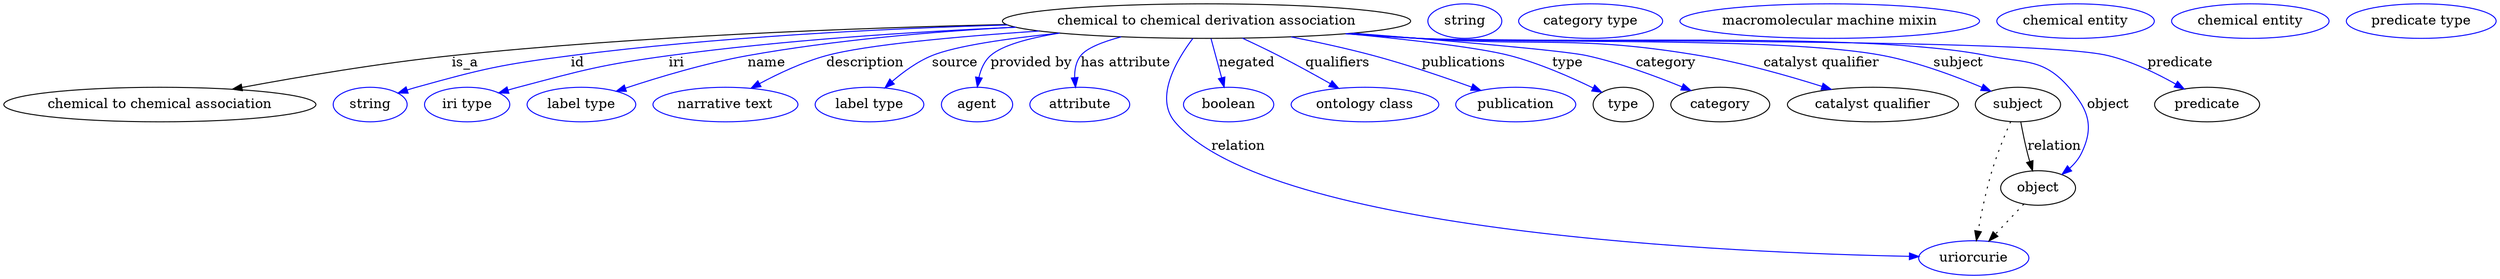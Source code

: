 digraph {
	graph [bb="0,0,2595.5,283"];
	node [label="\N"];
	"chemical to chemical derivation association"	[height=0.5,
		label="chemical to chemical derivation association",
		pos="1252.5,265",
		width=5.9036];
	"chemical to chemical association"	[height=0.5,
		pos="162.49,178",
		width=4.5135];
	"chemical to chemical derivation association" -> "chemical to chemical association"	[label=is_a,
		lp="480.49,221.5",
		pos="e,238.05,193.99 1043.9,261.43 885.2,257.86 661.61,249.32 466.49,229 392.28,221.27 308.69,207.12 247.97,195.84"];
	id	[color=blue,
		height=0.5,
		label=string,
		pos="381.49,178",
		width=1.0652];
	"chemical to chemical derivation association" -> id	[color=blue,
		label=id,
		lp="597.49,221.5",
		pos="e,410.47,189.99 1045.3,260.98 914.42,257.12 742.03,248.43 590.49,229 518.04,219.71 499.86,215.57 429.49,196 426.38,195.14 423.18,\
194.17 419.98,193.15",
		style=solid];
	iri	[color=blue,
		height=0.5,
		label="iri type",
		pos="482.49,178",
		width=1.2277];
	"chemical to chemical derivation association" -> iri	[color=blue,
		label=iri,
		lp="700.49,221.5",
		pos="e,515.41,190.14 1053.9,258.58 946.49,253.9 811.82,245.18 692.49,229 621.83,219.42 604.41,214.25 535.49,196 532.11,195.11 528.64,\
194.13 525.16,193.11",
		style=solid];
	name	[color=blue,
		height=0.5,
		label="label type",
		pos="601.49,178",
		width=1.5707];
	"chemical to chemical derivation association" -> name	[color=blue,
		label=name,
		lp="794.49,221.5",
		pos="e,637.75,191.88 1053.4,258.69 967.11,254.01 865.3,245.26 774.49,229 730.65,221.15 682.04,206.56 647.53,195.15",
		style=solid];
	description	[color=blue,
		height=0.5,
		label="narrative text",
		pos="751.49,178",
		width=2.0943];
	"chemical to chemical derivation association" -> description	[color=blue,
		label=description,
		lp="896.99,221.5",
		pos="e,778.09,194.94 1078.1,254.66 991.97,248.82 897.77,240.26 856.49,229 832.27,222.4 806.81,210.41 787.03,199.84",
		style=solid];
	source	[color=blue,
		height=0.5,
		label="label type",
		pos="901.49,178",
		width=1.5707];
	"chemical to chemical derivation association" -> source	[color=blue,
		label=source,
		lp="990.49,221.5",
		pos="e,917.55,195.36 1099.4,252.5 1045,246.89 991.19,239.12 966.49,229 951.29,222.77 936.58,212 925.02,202.05",
		style=solid];
	"provided by"	[color=blue,
		height=0.5,
		label=agent,
		pos="1013.5,178",
		width=1.0291];
	"chemical to chemical derivation association" -> "provided by"	[color=blue,
		label="provided by",
		lp="1070,221.5",
		pos="e,1013.8,196.29 1099.3,252.48 1067.4,247.31 1039.7,239.83 1027.5,229 1021,223.21 1017.4,214.67 1015.4,206.27",
		style=solid];
	"has attribute"	[color=blue,
		height=0.5,
		label=attribute,
		pos="1120.5,178",
		width=1.4443];
	"chemical to chemical derivation association" -> "has attribute"	[color=blue,
		label="has attribute",
		lp="1168.5,221.5",
		pos="e,1116.1,196.01 1163.5,248.55 1144.2,243.38 1127.7,236.87 1121.5,229 1116.5,222.63 1115,214.28 1115.1,206.23",
		style=solid];
	relation	[color=blue,
		height=0.5,
		label=uriorcurie,
		pos="2049.5,18",
		width=1.5887];
	"chemical to chemical derivation association" -> relation	[color=blue,
		label=relation,
		lp="1285.5,134.5",
		pos="e,1992.3,19.59 1238.2,246.96 1221.4,224.63 1198.1,185.33 1219.5,160 1317.4,44.088 1802.3,23.446 1982.2,19.784",
		style=solid];
	negated	[color=blue,
		height=0.5,
		label=boolean,
		pos="1275.5,178",
		width=1.2999];
	"chemical to chemical derivation association" -> negated	[color=blue,
		label=negated,
		lp="1294.5,221.5",
		pos="e,1270.8,196.18 1257.1,246.8 1260.3,235.05 1264.6,219.24 1268.2,205.84",
		style=solid];
	qualifiers	[color=blue,
		height=0.5,
		label="ontology class",
		pos="1416.5,178",
		width=2.1304];
	"chemical to chemical derivation association" -> qualifiers	[color=blue,
		label=qualifiers,
		lp="1389,221.5",
		pos="e,1389.5,194.85 1290.1,247.1 1302.2,241.53 1315.5,235.17 1327.5,229 1345.1,219.93 1364.4,209.23 1380.5,200.05",
		style=solid];
	publications	[color=blue,
		height=0.5,
		label=publication,
		pos="1573.5,178",
		width=1.7332];
	"chemical to chemical derivation association" -> publications	[color=blue,
		label=publications,
		lp="1520.5,221.5",
		pos="e,1537.3,192.76 1340.6,248.57 1368.3,243.11 1398.8,236.46 1426.5,229 1460.8,219.75 1498.8,206.75 1527.6,196.33",
		style=solid];
	type	[height=0.5,
		pos="1685.5,178",
		width=0.86659];
	"chemical to chemical derivation association" -> type	[color=blue,
		label=type,
		lp="1627.5,221.5",
		pos="e,1663.3,190.81 1399,251.91 1465.6,245.57 1536.6,237.39 1568.5,229 1598.7,221.05 1631.3,206.61 1654.3,195.29",
		style=solid];
	category	[height=0.5,
		pos="1786.5,178",
		width=1.4263];
	"chemical to chemical derivation association" -> category	[color=blue,
		label=category,
		lp="1730,221.5",
		pos="e,1756,192.55 1404.6,252.4 1505.5,244.38 1623.7,234.24 1647.5,229 1681.9,221.42 1719.4,207.59 1746.7,196.39",
		style=solid];
	"catalyst qualifier"	[height=0.5,
		pos="1944.5,178",
		width=2.4734];
	"chemical to chemical derivation association" -> "catalyst qualifier"	[color=blue,
		label="catalyst qualifier",
		lp="1891,221.5",
		pos="e,1901.3,193.83 1402.3,252.22 1426.5,250.42 1451.2,248.61 1474.5,247 1603.8,238.05 1637.7,250.55 1765.5,229 1808.7,221.72 1856.4,\
208.1 1891.7,196.91",
		style=solid];
	subject	[height=0.5,
		pos="2095.5,178",
		width=1.2277];
	"chemical to chemical derivation association" -> subject	[color=blue,
		label=subject,
		lp="2033.5,221.5",
		pos="e,2067.2,191.98 1399.3,251.94 1424.4,250.12 1450.2,248.39 1474.5,247 1581.3,240.92 1850.5,249.22 1955.5,229 1991.3,222.1 2030.2,\
207.58 2057.9,195.96",
		style=solid];
	object	[height=0.5,
		pos="2116.5,91",
		width=1.0832];
	"chemical to chemical derivation association" -> object	[color=blue,
		label=object,
		lp="2189.5,178",
		pos="e,2141.4,105.25 1398.1,251.89 1423.6,250.05 1449.8,248.32 1474.5,247 1605.2,240 1935.2,255.07 2063.5,229 2103.2,220.93 2121.8,226.51 \
2148.5,196 2169,172.51 2175.2,155.03 2161.5,127 2158.6,121.17 2154.3,116.02 2149.4,111.6",
		style=solid];
	predicate	[height=0.5,
		pos="2292.5,178",
		width=1.5165];
	"chemical to chemical derivation association" -> predicate	[color=blue,
		label=predicate,
		lp="2264.5,221.5",
		pos="e,2268.6,194.24 1397.5,251.82 1423.1,249.97 1449.6,248.27 1474.5,247 1553.9,242.96 2112.3,247.78 2189.5,229 2214.3,222.96 2240.2,\
210.36 2259.8,199.33",
		style=solid];
	association_type	[color=blue,
		height=0.5,
		label=string,
		pos="1521.5,265",
		width=1.0652];
	association_category	[color=blue,
		height=0.5,
		label="category type",
		pos="1652.5,265",
		width=2.0762];
	"chemical to chemical derivation association_catalyst qualifier"	[color=blue,
		height=0.5,
		label="macromolecular machine mixin",
		pos="1901.5,265",
		width=4.3329];
	subject -> relation	[pos="e,2052.2,36.136 2087.9,160.24 2082,146.64 2073.9,126.88 2068.5,109 2062.2,88.265 2057.3,64.241 2054,46.231",
		style=dotted];
	subject -> object	[label=relation,
		lp="2133.5,134.5",
		pos="e,2110.7,108.98 2098.5,159.77 2100.2,150.09 2102.7,137.8 2105.5,127 2106.2,124.32 2106.9,121.53 2107.8,118.76"];
	"chemical to chemical derivation association_subject"	[color=blue,
		height=0.5,
		label="chemical entity",
		pos="2157.5,265",
		width=2.2748];
	object -> relation	[pos="e,2065.2,35.702 2101.6,74.243 2093,65.127 2082,53.465 2072.3,43.208",
		style=dotted];
	"chemical to chemical derivation association_object"	[color=blue,
		height=0.5,
		label="chemical entity",
		pos="2339.5,265",
		width=2.2748];
	"chemical to chemical derivation association_predicate"	[color=blue,
		height=0.5,
		label="predicate type",
		pos="2517.5,265",
		width=2.1665];
}
